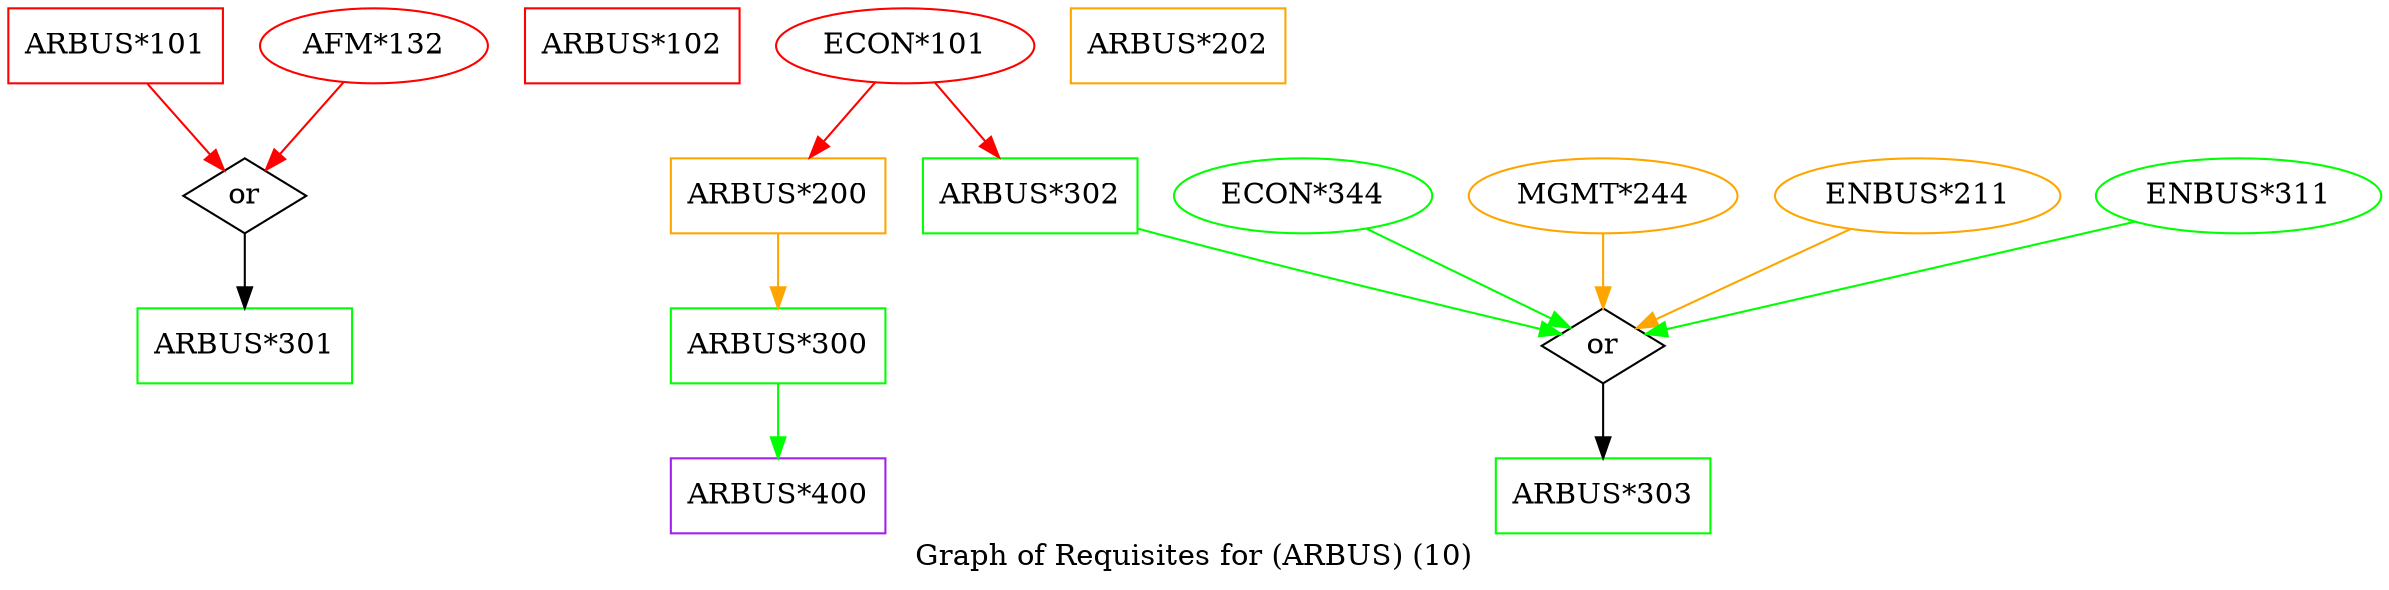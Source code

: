 strict digraph "" {
	graph [bb="0,0,1138.7,275",
		label="Graph of Requisites for (ARBUS) (10)",
		lheight=0.21,
		lp="569.37,11.5",
		lwidth=3.72
	];
	node [label="\N"];
	"ARBUS*101"	[color=red,
		height=0.5,
		pos="51.5,257",
		shape=box,
		width=1.4306];
	or62	[height=0.5,
		label=or,
		pos="113.5,185",
		shape=diamond,
		width=0.81703];
	"ARBUS*101" -> or62	[color=red,
		pos="e,103.57,197.21 66.826,238.7 75.97,228.37 87.583,215.26 96.938,204.7"];
	"ARBUS*301"	[color=green,
		height=0.5,
		pos="113.5,113",
		shape=box,
		width=1.4306];
	or62 -> "ARBUS*301"	[pos="e,113.5,131.1 113.5,166.7 113.5,158.98 113.5,149.71 113.5,141.11"];
	"ARBUS*102"	[color=red,
		height=0.5,
		pos="299.5,257",
		shape=box,
		width=1.4306];
	"ARBUS*200"	[color=orange,
		height=0.5,
		pos="369.5,185",
		shape=box,
		width=1.4306];
	"ARBUS*300"	[color=green,
		height=0.5,
		pos="369.5,113",
		shape=box,
		width=1.4306];
	"ARBUS*200" -> "ARBUS*300"	[color=orange,
		pos="e,369.5,131.1 369.5,166.7 369.5,158.98 369.5,149.71 369.5,141.11"];
	"ARBUS*400"	[color=purple,
		height=0.5,
		pos="369.5,41",
		shape=box,
		width=1.4306];
	"ARBUS*300" -> "ARBUS*400"	[color=green,
		pos="e,369.5,59.104 369.5,94.697 369.5,86.983 369.5,77.712 369.5,69.112"];
	"ECON*101"	[color=red,
		height=0.5,
		pos="430.5,257",
		width=1.7151];
	"ECON*101" -> "ARBUS*200"	[color=red,
		pos="e,384.7,203.45 416.04,239.41 408.67,230.95 399.54,220.47 391.33,211.05"];
	"ARBUS*302"	[color=green,
		height=0.5,
		pos="490.5,185",
		shape=box,
		width=1.4306];
	"ECON*101" -> "ARBUS*302"	[color=red,
		pos="e,475.55,203.45 444.72,239.41 451.97,230.95 460.95,220.47 469.03,211.05"];
	or63	[height=0.5,
		label=or,
		pos="765.5,113",
		shape=diamond,
		width=0.81703];
	"ARBUS*302" -> or63	[color=green,
		pos="e,745.28,118.74 542.18,169.24 544.99,168.47 547.78,167.72 550.5,167 616.28,149.58 693.88,130.91 735.51,121.05"];
	"ARBUS*303"	[color=green,
		height=0.5,
		pos="765.5,41",
		shape=box,
		width=1.4306];
	or63 -> "ARBUS*303"	[pos="e,765.5,59.104 765.5,94.697 765.5,86.983 765.5,77.712 765.5,69.112"];
	"ARBUS*202"	[color=orange,
		height=0.5,
		pos="561.5,257",
		shape=box,
		width=1.4306];
	"AFM*132"	[color=red,
		height=0.5,
		pos="175.5,257",
		width=1.5165];
	"AFM*132" -> or62	[color=red,
		pos="e,123.26,197.02 160.81,239.41 151.56,228.97 139.61,215.48 130.03,204.67"];
	"ECON*344"	[color=green,
		height=0.5,
		pos="621.5,185",
		width=1.7151];
	"ECON*344" -> or63	[color=green,
		pos="e,749.69,121.69 652.04,169.15 678.42,156.33 716.07,138.03 740.65,126.08"];
	"MGMT*244"	[color=orange,
		height=0.5,
		pos="765.5,185",
		width=1.7873];
	"MGMT*244" -> or63	[color=orange,
		pos="e,765.5,131.1 765.5,166.7 765.5,158.98 765.5,149.71 765.5,141.11"];
	"ENBUS*211"	[color=orange,
		height=0.5,
		pos="916.5,185",
		width=1.8957];
	"ENBUS*211" -> or63	[color=orange,
		pos="e,781.59,121.46 884.11,168.98 856.26,156.07 816.65,137.71 791.01,125.82"];
	"ENBUS*311"	[color=green,
		height=0.5,
		pos="1070.5,185",
		width=1.8957];
	"ENBUS*311" -> or63	[color=green,
		pos="e,785.69,118.63 1020.8,172.6 957.02,157.95 848.28,133 795.72,120.93"];
}
